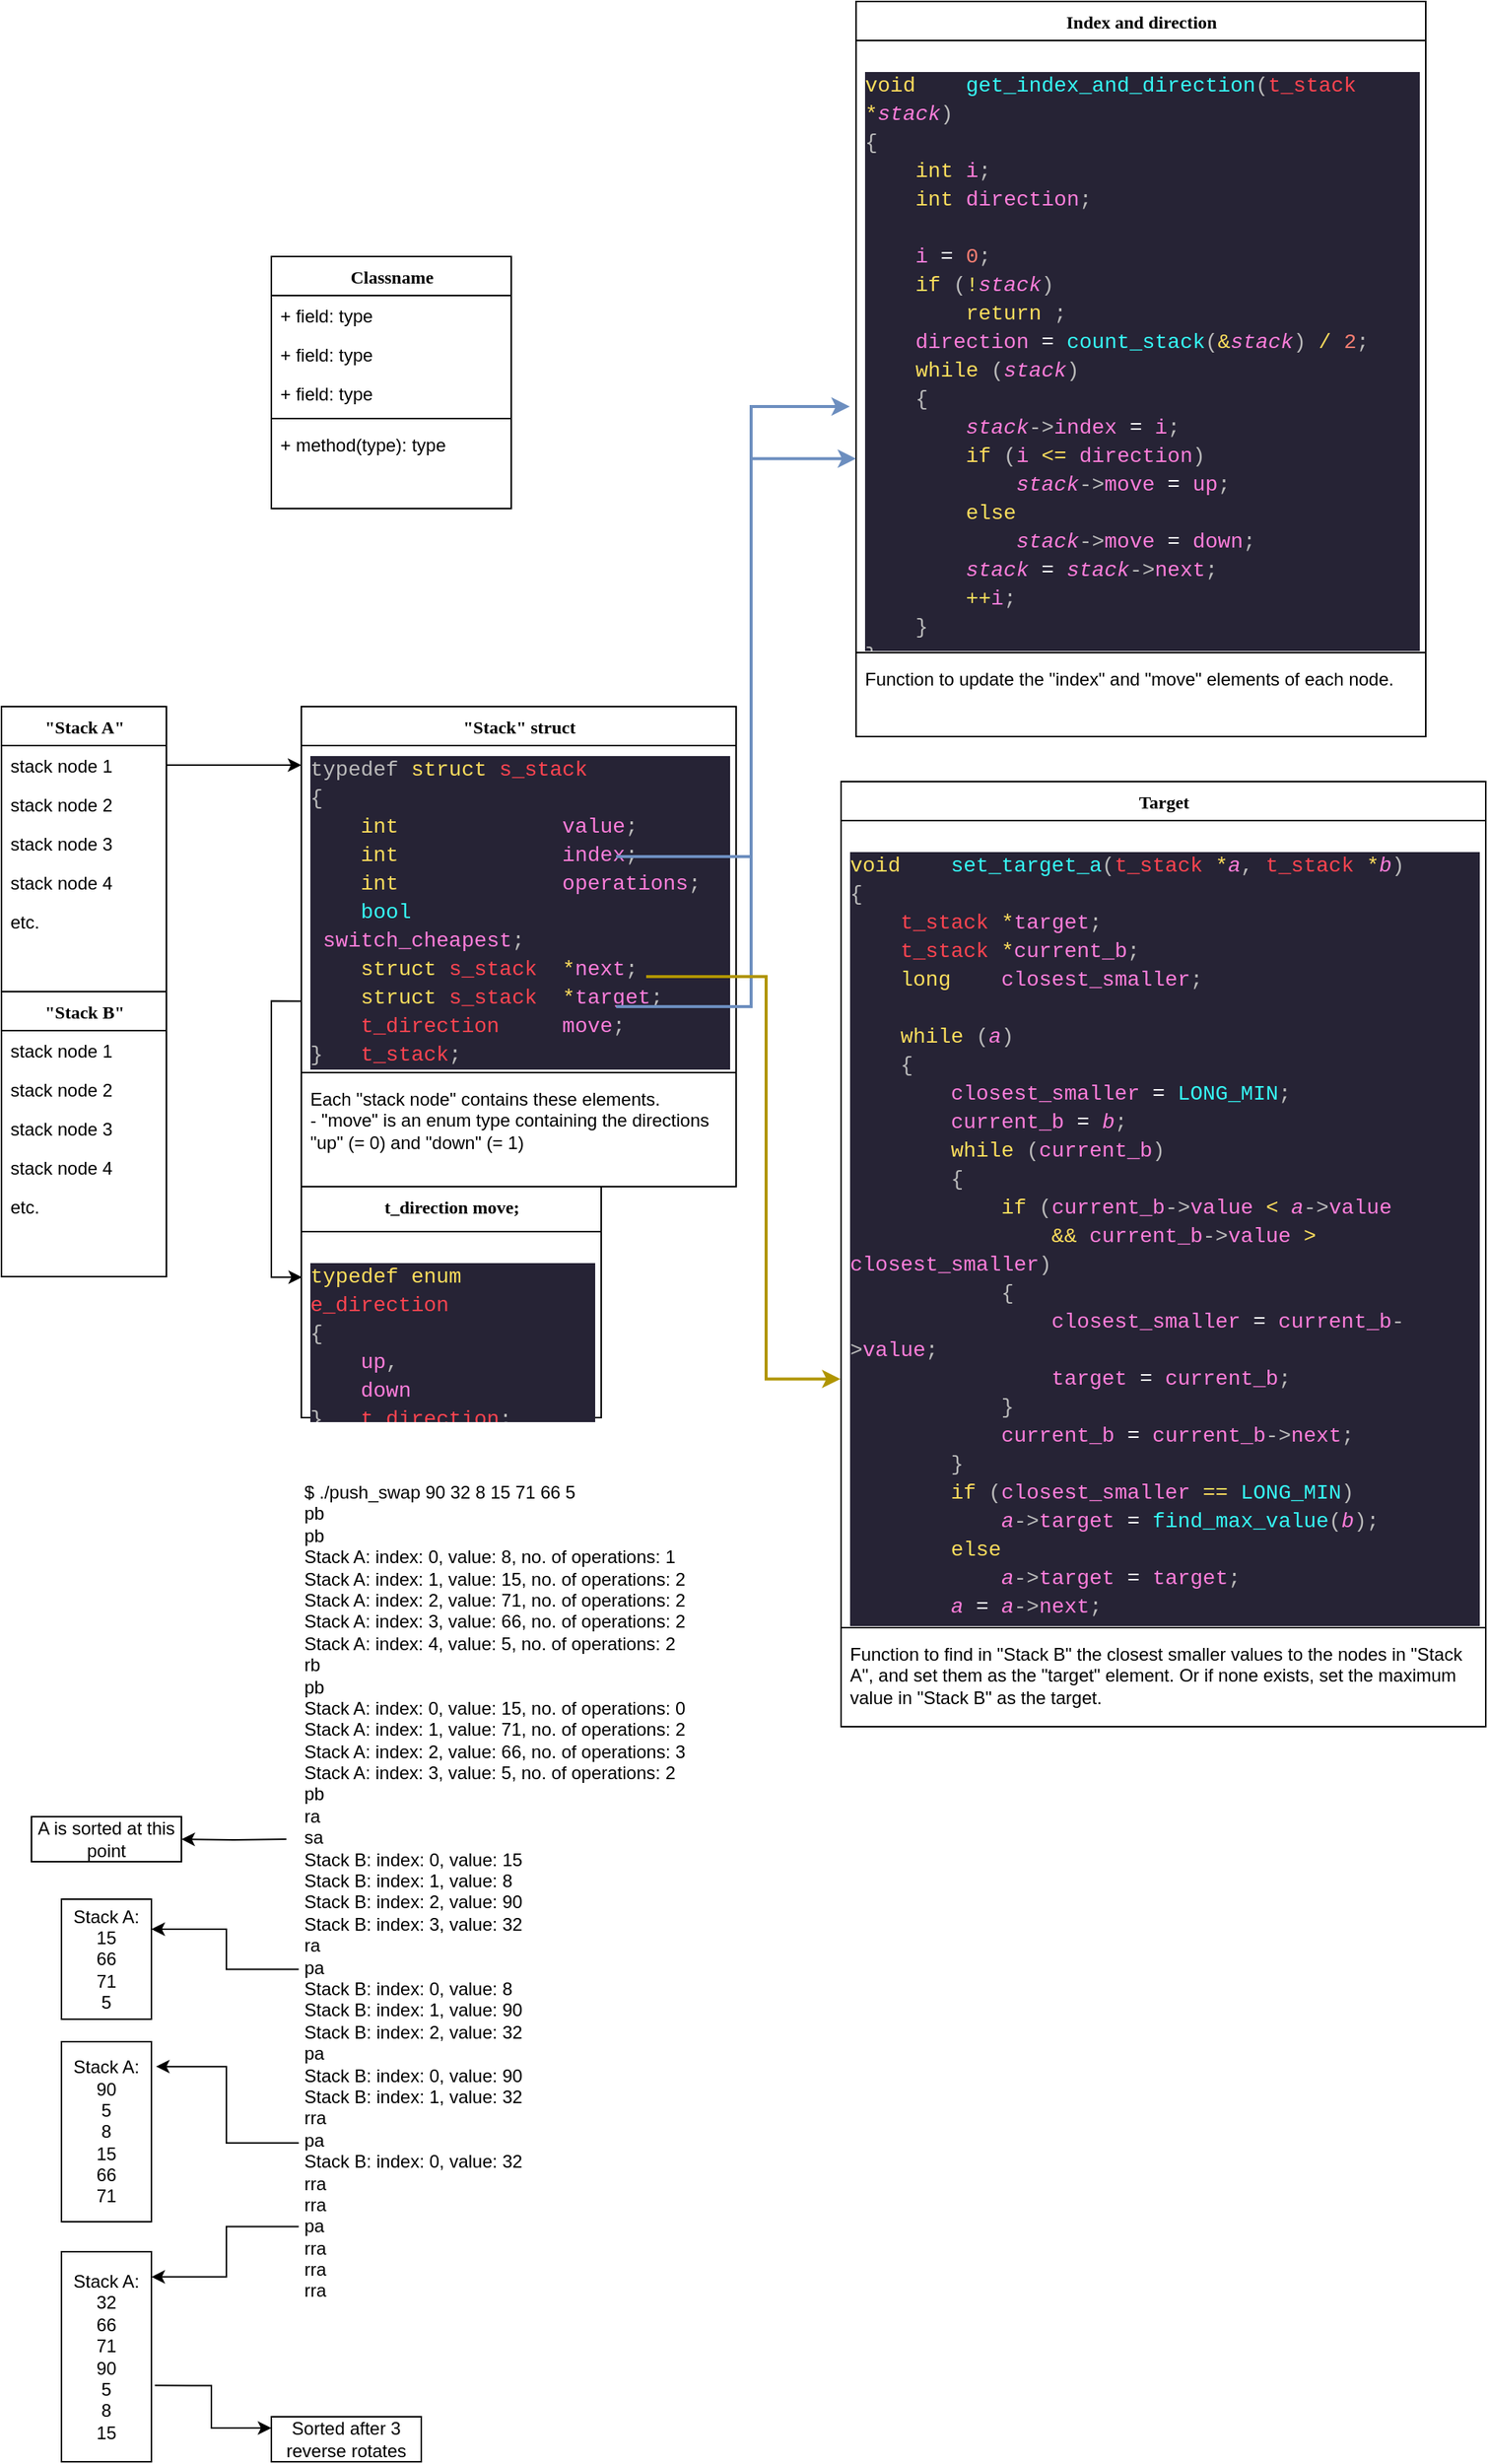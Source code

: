 <mxfile version="23.1.6" type="device">
  <diagram name="Page-1" id="6133507b-19e7-1e82-6fc7-422aa6c4b21f">
    <mxGraphModel dx="1158" dy="641" grid="1" gridSize="10" guides="1" tooltips="1" connect="1" arrows="1" fold="1" page="1" pageScale="1" pageWidth="1100" pageHeight="850" background="none" math="0" shadow="0">
      <root>
        <mxCell id="0" />
        <mxCell id="1" parent="0" />
        <mxCell id="235556782a83e6d0-1" value="Classname" style="swimlane;html=1;fontStyle=1;align=center;verticalAlign=top;childLayout=stackLayout;horizontal=1;startSize=26;horizontalStack=0;resizeParent=1;resizeLast=0;collapsible=1;marginBottom=0;swimlaneFillColor=#ffffff;rounded=0;shadow=0;comic=0;labelBackgroundColor=none;strokeWidth=1;fillColor=none;fontFamily=Verdana;fontSize=12" parent="1" vertex="1">
          <mxGeometry x="640" y="180" width="160" height="168" as="geometry" />
        </mxCell>
        <mxCell id="235556782a83e6d0-2" value="+ field: type" style="text;html=1;strokeColor=none;fillColor=none;align=left;verticalAlign=top;spacingLeft=4;spacingRight=4;whiteSpace=wrap;overflow=hidden;rotatable=0;points=[[0,0.5],[1,0.5]];portConstraint=eastwest;" parent="235556782a83e6d0-1" vertex="1">
          <mxGeometry y="26" width="160" height="26" as="geometry" />
        </mxCell>
        <mxCell id="235556782a83e6d0-3" value="+ field: type" style="text;html=1;strokeColor=none;fillColor=none;align=left;verticalAlign=top;spacingLeft=4;spacingRight=4;whiteSpace=wrap;overflow=hidden;rotatable=0;points=[[0,0.5],[1,0.5]];portConstraint=eastwest;" parent="235556782a83e6d0-1" vertex="1">
          <mxGeometry y="52" width="160" height="26" as="geometry" />
        </mxCell>
        <mxCell id="235556782a83e6d0-5" value="+ field: type" style="text;html=1;strokeColor=none;fillColor=none;align=left;verticalAlign=top;spacingLeft=4;spacingRight=4;whiteSpace=wrap;overflow=hidden;rotatable=0;points=[[0,0.5],[1,0.5]];portConstraint=eastwest;" parent="235556782a83e6d0-1" vertex="1">
          <mxGeometry y="78" width="160" height="26" as="geometry" />
        </mxCell>
        <mxCell id="235556782a83e6d0-6" value="" style="line;html=1;strokeWidth=1;fillColor=none;align=left;verticalAlign=middle;spacingTop=-1;spacingLeft=3;spacingRight=3;rotatable=0;labelPosition=right;points=[];portConstraint=eastwest;" parent="235556782a83e6d0-1" vertex="1">
          <mxGeometry y="104" width="160" height="8" as="geometry" />
        </mxCell>
        <mxCell id="235556782a83e6d0-7" value="+ method(type): type" style="text;html=1;strokeColor=none;fillColor=none;align=left;verticalAlign=top;spacingLeft=4;spacingRight=4;whiteSpace=wrap;overflow=hidden;rotatable=0;points=[[0,0.5],[1,0.5]];portConstraint=eastwest;" parent="235556782a83e6d0-1" vertex="1">
          <mxGeometry y="112" width="160" height="26" as="geometry" />
        </mxCell>
        <mxCell id="78961159f06e98e8-17" value="&quot;Stack&quot; struct" style="swimlane;html=1;fontStyle=1;align=center;verticalAlign=top;childLayout=stackLayout;horizontal=1;startSize=26;horizontalStack=0;resizeParent=1;resizeLast=0;collapsible=1;marginBottom=0;swimlaneFillColor=#ffffff;rounded=0;shadow=0;comic=0;labelBackgroundColor=none;strokeWidth=1;fillColor=none;fontFamily=Verdana;fontSize=12" parent="1" vertex="1">
          <mxGeometry x="660" y="480" width="290" height="320" as="geometry" />
        </mxCell>
        <mxCell id="78961159f06e98e8-23" value="&lt;div style=&quot;color: rgb(187, 187, 187); background-color: rgb(38, 35, 53); font-family: Consolas, &amp;quot;Courier New&amp;quot;, monospace; font-size: 14px; line-height: 19px;&quot;&gt;&lt;div&gt;typedef &lt;span style=&quot;color: #fede5d;&quot;&gt;struct&lt;/span&gt; &lt;span style=&quot;color: #fe4450;&quot;&gt;s_stack&lt;/span&gt;&lt;/div&gt;&lt;div&gt;{&lt;/div&gt;&lt;div&gt;&amp;nbsp; &amp;nbsp; &lt;span style=&quot;color: #fede5d;&quot;&gt;int&lt;/span&gt; &amp;nbsp; &amp;nbsp; &amp;nbsp; &amp;nbsp; &amp;nbsp; &amp;nbsp; &lt;span style=&quot;color: #ff7edb;&quot;&gt;value&lt;/span&gt;;&lt;/div&gt;&lt;div&gt;&amp;nbsp; &amp;nbsp; &lt;span style=&quot;color: #fede5d;&quot;&gt;int&lt;/span&gt; &amp;nbsp; &amp;nbsp; &amp;nbsp; &amp;nbsp; &amp;nbsp; &amp;nbsp; &lt;span style=&quot;color: #ff7edb;&quot;&gt;index&lt;/span&gt;;&lt;/div&gt;&lt;div&gt;&amp;nbsp; &amp;nbsp; &lt;span style=&quot;color: #fede5d;&quot;&gt;int&lt;/span&gt; &amp;nbsp; &amp;nbsp; &amp;nbsp; &amp;nbsp; &amp;nbsp; &amp;nbsp; &lt;span style=&quot;color: #ff7edb;&quot;&gt;operations&lt;/span&gt;;&lt;/div&gt;&lt;div&gt;&amp;nbsp; &amp;nbsp; &lt;span style=&quot;color: #36f9f6;&quot;&gt;bool&lt;/span&gt; &amp;nbsp; &amp;nbsp; &amp;nbsp; &amp;nbsp; &amp;nbsp; &amp;nbsp;&lt;span style=&quot;color: #ff7edb;&quot;&gt;switch_cheapest&lt;/span&gt;;&lt;/div&gt;&lt;div&gt;&amp;nbsp; &amp;nbsp; &lt;span style=&quot;color: #fede5d;&quot;&gt;struct&lt;/span&gt; &lt;span style=&quot;color: #fe4450;&quot;&gt;s_stack&lt;/span&gt; &amp;nbsp;&lt;span style=&quot;color: #fede5d;&quot;&gt;*&lt;/span&gt;&lt;span style=&quot;color: #ff7edb;&quot;&gt;next&lt;/span&gt;;&lt;/div&gt;&lt;div&gt;&amp;nbsp; &amp;nbsp; &lt;span style=&quot;color: #fede5d;&quot;&gt;struct&lt;/span&gt; &lt;span style=&quot;color: #fe4450;&quot;&gt;s_stack&lt;/span&gt; &amp;nbsp;&lt;span style=&quot;color: #fede5d;&quot;&gt;*&lt;/span&gt;&lt;span style=&quot;color: #ff7edb;&quot;&gt;target&lt;/span&gt;;&lt;/div&gt;&lt;div&gt;&amp;nbsp; &amp;nbsp; &lt;span style=&quot;color: #fe4450;&quot;&gt;t_direction&lt;/span&gt; &amp;nbsp; &amp;nbsp; &lt;span style=&quot;color: #ff7edb;&quot;&gt;move&lt;/span&gt;;&lt;/div&gt;&lt;div&gt;} &amp;nbsp; &lt;span style=&quot;color: #fe4450;&quot;&gt;t_stack&lt;/span&gt;;&lt;/div&gt;&lt;/div&gt;" style="text;html=1;strokeColor=none;fillColor=none;align=left;verticalAlign=top;spacingLeft=4;spacingRight=4;whiteSpace=wrap;overflow=hidden;rotatable=0;points=[[0,0.5],[1,0.5]];portConstraint=eastwest;" parent="78961159f06e98e8-17" vertex="1">
          <mxGeometry y="26" width="290" height="214" as="geometry" />
        </mxCell>
        <mxCell id="78961159f06e98e8-19" value="" style="line;html=1;strokeWidth=1;fillColor=none;align=left;verticalAlign=middle;spacingTop=-1;spacingLeft=3;spacingRight=3;rotatable=0;labelPosition=right;points=[];portConstraint=eastwest;" parent="78961159f06e98e8-17" vertex="1">
          <mxGeometry y="240" width="290" height="8" as="geometry" />
        </mxCell>
        <mxCell id="78961159f06e98e8-27" value="Each &quot;stack node&quot; contains these elements.&lt;br&gt;- &quot;move&quot; is an enum type containing the directions &quot;up&quot; (= 0) and &quot;down&quot; (= 1)" style="text;html=1;strokeColor=none;fillColor=none;align=left;verticalAlign=top;spacingLeft=4;spacingRight=4;whiteSpace=wrap;overflow=hidden;rotatable=0;points=[[0,0.5],[1,0.5]];portConstraint=eastwest;" parent="78961159f06e98e8-17" vertex="1">
          <mxGeometry y="248" width="290" height="52" as="geometry" />
        </mxCell>
        <mxCell id="SYRdz3PHqMFeTXsY7jjO-21" value="" style="endArrow=classic;html=1;rounded=0;entryX=-0.011;entryY=0.604;entryDx=0;entryDy=0;entryPerimeter=0;strokeWidth=2;fillColor=#dae8fc;strokeColor=#6c8ebf;edgeStyle=elbowEdgeStyle;" parent="78961159f06e98e8-17" target="SYRdz3PHqMFeTXsY7jjO-13" edge="1">
          <mxGeometry width="50" height="50" relative="1" as="geometry">
            <mxPoint x="210" y="100" as="sourcePoint" />
            <mxPoint x="360" y="-200" as="targetPoint" />
            <Array as="points">
              <mxPoint x="300" y="-50" />
            </Array>
          </mxGeometry>
        </mxCell>
        <mxCell id="SYRdz3PHqMFeTXsY7jjO-2" value="&quot;Stack A&quot;" style="swimlane;html=1;fontStyle=1;align=center;verticalAlign=top;childLayout=stackLayout;horizontal=1;startSize=26;horizontalStack=0;resizeParent=1;resizeLast=0;collapsible=1;marginBottom=0;swimlaneFillColor=#ffffff;rounded=0;shadow=0;comic=0;labelBackgroundColor=none;strokeWidth=1;fillColor=none;fontFamily=Verdana;fontSize=12" parent="1" vertex="1">
          <mxGeometry x="460" y="480" width="110" height="190" as="geometry">
            <mxRectangle x="10" y="20" width="110" height="30" as="alternateBounds" />
          </mxGeometry>
        </mxCell>
        <mxCell id="SYRdz3PHqMFeTXsY7jjO-11" style="edgeStyle=orthogonalEdgeStyle;rounded=0;orthogonalLoop=1;jettySize=auto;html=1;exitX=1;exitY=0.5;exitDx=0;exitDy=0;" parent="SYRdz3PHqMFeTXsY7jjO-2" source="SYRdz3PHqMFeTXsY7jjO-3" edge="1">
          <mxGeometry relative="1" as="geometry">
            <mxPoint x="200" y="39" as="targetPoint" />
          </mxGeometry>
        </mxCell>
        <mxCell id="SYRdz3PHqMFeTXsY7jjO-3" value="stack node 1" style="text;html=1;strokeColor=none;fillColor=none;align=left;verticalAlign=top;spacingLeft=4;spacingRight=4;whiteSpace=wrap;overflow=hidden;rotatable=0;points=[[0,0.5],[1,0.5]];portConstraint=eastwest;" parent="SYRdz3PHqMFeTXsY7jjO-2" vertex="1">
          <mxGeometry y="26" width="110" height="26" as="geometry" />
        </mxCell>
        <mxCell id="SYRdz3PHqMFeTXsY7jjO-4" value="stack node 2" style="text;html=1;strokeColor=none;fillColor=none;align=left;verticalAlign=top;spacingLeft=4;spacingRight=4;whiteSpace=wrap;overflow=hidden;rotatable=0;points=[[0,0.5],[1,0.5]];portConstraint=eastwest;" parent="SYRdz3PHqMFeTXsY7jjO-2" vertex="1">
          <mxGeometry y="52" width="110" height="26" as="geometry" />
        </mxCell>
        <mxCell id="SYRdz3PHqMFeTXsY7jjO-5" value="stack node 3" style="text;html=1;strokeColor=none;fillColor=none;align=left;verticalAlign=top;spacingLeft=4;spacingRight=4;whiteSpace=wrap;overflow=hidden;rotatable=0;points=[[0,0.5],[1,0.5]];portConstraint=eastwest;" parent="SYRdz3PHqMFeTXsY7jjO-2" vertex="1">
          <mxGeometry y="78" width="110" height="26" as="geometry" />
        </mxCell>
        <mxCell id="SYRdz3PHqMFeTXsY7jjO-8" value="stack node 4" style="text;html=1;strokeColor=none;fillColor=none;align=left;verticalAlign=top;spacingLeft=4;spacingRight=4;whiteSpace=wrap;overflow=hidden;rotatable=0;points=[[0,0.5],[1,0.5]];portConstraint=eastwest;" parent="SYRdz3PHqMFeTXsY7jjO-2" vertex="1">
          <mxGeometry y="104" width="110" height="26" as="geometry" />
        </mxCell>
        <mxCell id="SYRdz3PHqMFeTXsY7jjO-9" value="etc." style="text;html=1;strokeColor=none;fillColor=none;align=left;verticalAlign=top;spacingLeft=4;spacingRight=4;whiteSpace=wrap;overflow=hidden;rotatable=0;points=[[0,0.5],[1,0.5]];portConstraint=eastwest;" parent="SYRdz3PHqMFeTXsY7jjO-2" vertex="1">
          <mxGeometry y="130" width="110" height="26" as="geometry" />
        </mxCell>
        <mxCell id="SYRdz3PHqMFeTXsY7jjO-12" value="Index and direction" style="swimlane;html=1;fontStyle=1;align=center;verticalAlign=top;childLayout=stackLayout;horizontal=1;startSize=26;horizontalStack=0;resizeParent=1;resizeLast=0;collapsible=1;marginBottom=0;swimlaneFillColor=#ffffff;rounded=0;shadow=0;comic=0;labelBackgroundColor=none;strokeWidth=1;fillColor=none;fontFamily=Verdana;fontSize=12" parent="1" vertex="1">
          <mxGeometry x="1030" y="10" width="380" height="490" as="geometry" />
        </mxCell>
        <mxCell id="SYRdz3PHqMFeTXsY7jjO-13" value="&#xa;&lt;div style=&quot;color: rgb(187, 187, 187); background-color: rgb(38, 35, 53); font-family: Consolas, &amp;quot;Courier New&amp;quot;, monospace; font-weight: normal; font-size: 14px; line-height: 19px;&quot;&gt;&lt;div&gt;&lt;span style=&quot;color: #fede5d;&quot;&gt;void&lt;/span&gt;&lt;span style=&quot;color: #bbbbbb;&quot;&gt; &amp;nbsp; &amp;nbsp;&lt;/span&gt;&lt;span style=&quot;color: #36f9f6;&quot;&gt;get_index_and_direction&lt;/span&gt;&lt;span style=&quot;color: #bbbbbb;&quot;&gt;(&lt;/span&gt;&lt;span style=&quot;color: #fe4450;&quot;&gt;t_stack&lt;/span&gt;&lt;span style=&quot;color: #bbbbbb;&quot;&gt; &lt;/span&gt;&lt;span style=&quot;color: #fede5d;&quot;&gt;*&lt;/span&gt;&lt;span style=&quot;color: #ff7edb;font-style: italic;&quot;&gt;stack&lt;/span&gt;&lt;span style=&quot;color: #bbbbbb;&quot;&gt;)&lt;/span&gt;&lt;/div&gt;&lt;div&gt;&lt;span style=&quot;color: #bbbbbb;&quot;&gt;{&lt;/span&gt;&lt;/div&gt;&lt;div&gt;&lt;span style=&quot;color: #bbbbbb;&quot;&gt;&amp;nbsp; &amp;nbsp; &lt;/span&gt;&lt;span style=&quot;color: #fede5d;&quot;&gt;int&lt;/span&gt;&lt;span style=&quot;color: #bbbbbb;&quot;&gt; &lt;/span&gt;&lt;span style=&quot;color: #ff7edb;&quot;&gt;i&lt;/span&gt;&lt;span style=&quot;color: #bbbbbb;&quot;&gt;;&lt;/span&gt;&lt;/div&gt;&lt;div&gt;&lt;span style=&quot;color: #bbbbbb;&quot;&gt;&amp;nbsp; &amp;nbsp; &lt;/span&gt;&lt;span style=&quot;color: #fede5d;&quot;&gt;int&lt;/span&gt;&lt;span style=&quot;color: #bbbbbb;&quot;&gt; &lt;/span&gt;&lt;span style=&quot;color: #ff7edb;&quot;&gt;direction&lt;/span&gt;&lt;span style=&quot;color: #bbbbbb;&quot;&gt;;&lt;/span&gt;&lt;/div&gt;&lt;br&gt;&lt;div&gt;&lt;span style=&quot;color: #bbbbbb;&quot;&gt;&amp;nbsp; &amp;nbsp; &lt;/span&gt;&lt;span style=&quot;color: #ff7edb;&quot;&gt;i&lt;/span&gt;&lt;span style=&quot;color: #bbbbbb;&quot;&gt; &lt;/span&gt;&lt;span style=&quot;color: #ffffff;&quot;&gt;=&lt;/span&gt;&lt;span style=&quot;color: #bbbbbb;&quot;&gt; &lt;/span&gt;&lt;span style=&quot;color: #f97e72;&quot;&gt;0&lt;/span&gt;&lt;span style=&quot;color: #bbbbbb;&quot;&gt;;&lt;/span&gt;&lt;/div&gt;&lt;div&gt;&lt;span style=&quot;color: #bbbbbb;&quot;&gt;&amp;nbsp; &amp;nbsp; &lt;/span&gt;&lt;span style=&quot;color: #fede5d;&quot;&gt;if&lt;/span&gt;&lt;span style=&quot;color: #bbbbbb;&quot;&gt; (&lt;/span&gt;&lt;span style=&quot;color: #fede5d;&quot;&gt;!&lt;/span&gt;&lt;span style=&quot;color: #ff7edb;font-style: italic;&quot;&gt;stack&lt;/span&gt;&lt;span style=&quot;color: #bbbbbb;&quot;&gt;)&lt;/span&gt;&lt;/div&gt;&lt;div&gt;&lt;span style=&quot;color: #bbbbbb;&quot;&gt;&amp;nbsp; &amp;nbsp; &amp;nbsp; &amp;nbsp; &lt;/span&gt;&lt;span style=&quot;color: #fede5d;&quot;&gt;return&lt;/span&gt;&lt;span style=&quot;color: #bbbbbb;&quot;&gt; ;&lt;/span&gt;&lt;/div&gt;&lt;div&gt;&lt;span style=&quot;color: #bbbbbb;&quot;&gt;&amp;nbsp; &amp;nbsp; &lt;/span&gt;&lt;span style=&quot;color: #ff7edb;&quot;&gt;direction&lt;/span&gt;&lt;span style=&quot;color: #bbbbbb;&quot;&gt; &lt;/span&gt;&lt;span style=&quot;color: #ffffff;&quot;&gt;=&lt;/span&gt;&lt;span style=&quot;color: #bbbbbb;&quot;&gt; &lt;/span&gt;&lt;span style=&quot;color: #36f9f6;&quot;&gt;count_stack&lt;/span&gt;&lt;span style=&quot;color: #bbbbbb;&quot;&gt;(&lt;/span&gt;&lt;span style=&quot;color: #fede5d;&quot;&gt;&amp;amp;&lt;/span&gt;&lt;span style=&quot;color: #ff7edb;font-style: italic;&quot;&gt;stack&lt;/span&gt;&lt;span style=&quot;color: #bbbbbb;&quot;&gt;) &lt;/span&gt;&lt;span style=&quot;color: #fede5d;&quot;&gt;/&lt;/span&gt;&lt;span style=&quot;color: #bbbbbb;&quot;&gt; &lt;/span&gt;&lt;span style=&quot;color: #f97e72;&quot;&gt;2&lt;/span&gt;&lt;span style=&quot;color: #bbbbbb;&quot;&gt;;&lt;/span&gt;&lt;/div&gt;&lt;div&gt;&lt;span style=&quot;color: #bbbbbb;&quot;&gt;&amp;nbsp; &amp;nbsp; &lt;/span&gt;&lt;span style=&quot;color: #fede5d;&quot;&gt;while&lt;/span&gt;&lt;span style=&quot;color: #bbbbbb;&quot;&gt; (&lt;/span&gt;&lt;span style=&quot;color: #ff7edb;font-style: italic;&quot;&gt;stack&lt;/span&gt;&lt;span style=&quot;color: #bbbbbb;&quot;&gt;)&lt;/span&gt;&lt;/div&gt;&lt;div&gt;&lt;span style=&quot;color: #bbbbbb;&quot;&gt;&amp;nbsp; &amp;nbsp; {&lt;/span&gt;&lt;/div&gt;&lt;div&gt;&lt;span style=&quot;color: #bbbbbb;&quot;&gt;&amp;nbsp; &amp;nbsp; &amp;nbsp; &amp;nbsp; &lt;/span&gt;&lt;span style=&quot;color: #ff7edb;font-style: italic;&quot;&gt;stack&lt;/span&gt;&lt;span style=&quot;color: #bbbbbb;&quot;&gt;-&amp;gt;&lt;/span&gt;&lt;span style=&quot;color: #ff7edb;&quot;&gt;index&lt;/span&gt;&lt;span style=&quot;color: #bbbbbb;&quot;&gt; &lt;/span&gt;&lt;span style=&quot;color: #ffffff;&quot;&gt;=&lt;/span&gt;&lt;span style=&quot;color: #bbbbbb;&quot;&gt; &lt;/span&gt;&lt;span style=&quot;color: #ff7edb;&quot;&gt;i&lt;/span&gt;&lt;span style=&quot;color: #bbbbbb;&quot;&gt;;&lt;/span&gt;&lt;/div&gt;&lt;div&gt;&lt;span style=&quot;color: #bbbbbb;&quot;&gt;&amp;nbsp; &amp;nbsp; &amp;nbsp; &amp;nbsp; &lt;/span&gt;&lt;span style=&quot;color: #fede5d;&quot;&gt;if&lt;/span&gt;&lt;span style=&quot;color: #bbbbbb;&quot;&gt; (&lt;/span&gt;&lt;span style=&quot;color: #ff7edb;&quot;&gt;i&lt;/span&gt;&lt;span style=&quot;color: #bbbbbb;&quot;&gt; &lt;/span&gt;&lt;span style=&quot;color: #fede5d;&quot;&gt;&amp;lt;=&lt;/span&gt;&lt;span style=&quot;color: #bbbbbb;&quot;&gt; &lt;/span&gt;&lt;span style=&quot;color: #ff7edb;&quot;&gt;direction&lt;/span&gt;&lt;span style=&quot;color: #bbbbbb;&quot;&gt;)&lt;/span&gt;&lt;/div&gt;&lt;div&gt;&lt;span style=&quot;color: #bbbbbb;&quot;&gt;&amp;nbsp; &amp;nbsp; &amp;nbsp; &amp;nbsp; &amp;nbsp; &amp;nbsp; &lt;/span&gt;&lt;span style=&quot;color: #ff7edb;font-style: italic;&quot;&gt;stack&lt;/span&gt;&lt;span style=&quot;color: #bbbbbb;&quot;&gt;-&amp;gt;&lt;/span&gt;&lt;span style=&quot;color: #ff7edb;&quot;&gt;move&lt;/span&gt;&lt;span style=&quot;color: #bbbbbb;&quot;&gt; &lt;/span&gt;&lt;span style=&quot;color: #ffffff;&quot;&gt;=&lt;/span&gt;&lt;span style=&quot;color: #bbbbbb;&quot;&gt; &lt;/span&gt;&lt;span style=&quot;color: #ff7edb;&quot;&gt;up&lt;/span&gt;&lt;span style=&quot;color: #bbbbbb;&quot;&gt;;&lt;/span&gt;&lt;/div&gt;&lt;div&gt;&lt;span style=&quot;color: #bbbbbb;&quot;&gt;&amp;nbsp; &amp;nbsp; &amp;nbsp; &amp;nbsp; &lt;/span&gt;&lt;span style=&quot;color: #fede5d;&quot;&gt;else&lt;/span&gt;&lt;/div&gt;&lt;div&gt;&lt;span style=&quot;color: #bbbbbb;&quot;&gt;&amp;nbsp; &amp;nbsp; &amp;nbsp; &amp;nbsp; &amp;nbsp; &amp;nbsp; &lt;/span&gt;&lt;span style=&quot;color: #ff7edb;font-style: italic;&quot;&gt;stack&lt;/span&gt;&lt;span style=&quot;color: #bbbbbb;&quot;&gt;-&amp;gt;&lt;/span&gt;&lt;span style=&quot;color: #ff7edb;&quot;&gt;move&lt;/span&gt;&lt;span style=&quot;color: #bbbbbb;&quot;&gt; &lt;/span&gt;&lt;span style=&quot;color: #ffffff;&quot;&gt;=&lt;/span&gt;&lt;span style=&quot;color: #bbbbbb;&quot;&gt; &lt;/span&gt;&lt;span style=&quot;color: #ff7edb;&quot;&gt;down&lt;/span&gt;&lt;span style=&quot;color: #bbbbbb;&quot;&gt;;&lt;/span&gt;&lt;/div&gt;&lt;div&gt;&lt;span style=&quot;color: #bbbbbb;&quot;&gt;&amp;nbsp; &amp;nbsp; &amp;nbsp; &amp;nbsp; &lt;/span&gt;&lt;span style=&quot;color: #ff7edb;font-style: italic;&quot;&gt;stack&lt;/span&gt;&lt;span style=&quot;color: #bbbbbb;&quot;&gt; &lt;/span&gt;&lt;span style=&quot;color: #ffffff;&quot;&gt;=&lt;/span&gt;&lt;span style=&quot;color: #bbbbbb;&quot;&gt; &lt;/span&gt;&lt;span style=&quot;color: #ff7edb;font-style: italic;&quot;&gt;stack&lt;/span&gt;&lt;span style=&quot;color: #bbbbbb;&quot;&gt;-&amp;gt;&lt;/span&gt;&lt;span style=&quot;color: #ff7edb;&quot;&gt;next&lt;/span&gt;&lt;span style=&quot;color: #bbbbbb;&quot;&gt;;&lt;/span&gt;&lt;/div&gt;&lt;div&gt;&lt;span style=&quot;color: #bbbbbb;&quot;&gt;&amp;nbsp; &amp;nbsp; &amp;nbsp; &amp;nbsp; &lt;/span&gt;&lt;span style=&quot;color: #fede5d;&quot;&gt;++&lt;/span&gt;&lt;span style=&quot;color: #ff7edb;&quot;&gt;i&lt;/span&gt;&lt;span style=&quot;color: #bbbbbb;&quot;&gt;;&lt;/span&gt;&lt;/div&gt;&lt;div&gt;&lt;span style=&quot;color: #bbbbbb;&quot;&gt;&amp;nbsp; &amp;nbsp; }&lt;/span&gt;&lt;/div&gt;&lt;div&gt;&lt;span style=&quot;color: #bbbbbb;&quot;&gt;}&lt;/span&gt;&lt;/div&gt;&lt;/div&gt;&#xa;&#xa;" style="text;html=1;strokeColor=none;fillColor=none;align=left;verticalAlign=top;spacingLeft=4;spacingRight=4;whiteSpace=wrap;overflow=hidden;rotatable=0;points=[[0,0.5],[1,0.5]];portConstraint=eastwest;" parent="SYRdz3PHqMFeTXsY7jjO-12" vertex="1">
          <mxGeometry y="26" width="380" height="404" as="geometry" />
        </mxCell>
        <mxCell id="SYRdz3PHqMFeTXsY7jjO-16" value="" style="line;html=1;strokeWidth=1;fillColor=none;align=left;verticalAlign=middle;spacingTop=-1;spacingLeft=3;spacingRight=3;rotatable=0;labelPosition=right;points=[];portConstraint=eastwest;" parent="SYRdz3PHqMFeTXsY7jjO-12" vertex="1">
          <mxGeometry y="430" width="380" height="8" as="geometry" />
        </mxCell>
        <mxCell id="SYRdz3PHqMFeTXsY7jjO-17" value="Function to update the &quot;index&quot; and &quot;move&quot; elements of each node.&lt;div&gt;&lt;br/&gt;&lt;/div&gt;" style="text;html=1;strokeColor=none;fillColor=none;align=left;verticalAlign=top;spacingLeft=4;spacingRight=4;whiteSpace=wrap;overflow=hidden;rotatable=0;points=[[0,0.5],[1,0.5]];portConstraint=eastwest;" parent="SYRdz3PHqMFeTXsY7jjO-12" vertex="1">
          <mxGeometry y="438" width="380" height="26" as="geometry" />
        </mxCell>
        <mxCell id="SYRdz3PHqMFeTXsY7jjO-23" value="" style="endArrow=classic;html=1;rounded=0;entryX=0;entryY=0.69;entryDx=0;entryDy=0;entryPerimeter=0;strokeWidth=2;fillColor=#dae8fc;strokeColor=#6c8ebf;edgeStyle=elbowEdgeStyle;" parent="1" target="SYRdz3PHqMFeTXsY7jjO-13" edge="1">
          <mxGeometry width="50" height="50" relative="1" as="geometry">
            <mxPoint x="870" y="680" as="sourcePoint" />
            <mxPoint x="1026" y="380" as="targetPoint" />
            <Array as="points">
              <mxPoint x="960" y="530" />
            </Array>
          </mxGeometry>
        </mxCell>
        <mxCell id="SYRdz3PHqMFeTXsY7jjO-24" value="Target" style="swimlane;html=1;fontStyle=1;align=center;verticalAlign=top;childLayout=stackLayout;horizontal=1;startSize=26;horizontalStack=0;resizeParent=1;resizeLast=0;collapsible=1;marginBottom=0;swimlaneFillColor=#ffffff;rounded=0;shadow=0;comic=0;labelBackgroundColor=none;strokeWidth=1;fillColor=none;fontFamily=Verdana;fontSize=12" parent="1" vertex="1">
          <mxGeometry x="1020" y="530" width="430" height="630" as="geometry" />
        </mxCell>
        <mxCell id="SYRdz3PHqMFeTXsY7jjO-25" value="&#xa;&lt;div style=&quot;color: rgb(187, 187, 187); background-color: rgb(38, 35, 53); font-family: Consolas, &amp;quot;Courier New&amp;quot;, monospace; font-weight: normal; font-size: 14px; line-height: 19px;&quot;&gt;&lt;div&gt;&lt;span style=&quot;color: #fede5d;&quot;&gt;void&lt;/span&gt;&lt;span style=&quot;color: #bbbbbb;&quot;&gt; &amp;nbsp; &amp;nbsp;&lt;/span&gt;&lt;span style=&quot;color: #36f9f6;&quot;&gt;set_target_a&lt;/span&gt;&lt;span style=&quot;color: #bbbbbb;&quot;&gt;(&lt;/span&gt;&lt;span style=&quot;color: #fe4450;&quot;&gt;t_stack&lt;/span&gt;&lt;span style=&quot;color: #bbbbbb;&quot;&gt; &lt;/span&gt;&lt;span style=&quot;color: #fede5d;&quot;&gt;*&lt;/span&gt;&lt;span style=&quot;color: #ff7edb;font-style: italic;&quot;&gt;a&lt;/span&gt;&lt;span style=&quot;color: #bbbbbb;&quot;&gt;, &lt;/span&gt;&lt;span style=&quot;color: #fe4450;&quot;&gt;t_stack&lt;/span&gt;&lt;span style=&quot;color: #bbbbbb;&quot;&gt; &lt;/span&gt;&lt;span style=&quot;color: #fede5d;&quot;&gt;*&lt;/span&gt;&lt;span style=&quot;color: #ff7edb;font-style: italic;&quot;&gt;b&lt;/span&gt;&lt;span style=&quot;color: #bbbbbb;&quot;&gt;)&lt;/span&gt;&lt;/div&gt;&lt;div&gt;&lt;span style=&quot;color: #bbbbbb;&quot;&gt;{&lt;/span&gt;&lt;/div&gt;&lt;div&gt;&lt;span style=&quot;color: #bbbbbb;&quot;&gt;&amp;nbsp; &amp;nbsp; &lt;/span&gt;&lt;span style=&quot;color: #fe4450;&quot;&gt;t_stack&lt;/span&gt;&lt;span style=&quot;color: #bbbbbb;&quot;&gt; &lt;/span&gt;&lt;span style=&quot;color: #fede5d;&quot;&gt;*&lt;/span&gt;&lt;span style=&quot;color: #ff7edb;&quot;&gt;target&lt;/span&gt;&lt;span style=&quot;color: #bbbbbb;&quot;&gt;;&lt;/span&gt;&lt;/div&gt;&lt;div&gt;&lt;span style=&quot;color: #bbbbbb;&quot;&gt;&amp;nbsp; &amp;nbsp; &lt;/span&gt;&lt;span style=&quot;color: #fe4450;&quot;&gt;t_stack&lt;/span&gt;&lt;span style=&quot;color: #bbbbbb;&quot;&gt; &lt;/span&gt;&lt;span style=&quot;color: #fede5d;&quot;&gt;*&lt;/span&gt;&lt;span style=&quot;color: #ff7edb;&quot;&gt;current_b&lt;/span&gt;&lt;span style=&quot;color: #bbbbbb;&quot;&gt;;&lt;/span&gt;&lt;/div&gt;&lt;div&gt;&lt;span style=&quot;color: #bbbbbb;&quot;&gt;&amp;nbsp; &amp;nbsp; &lt;/span&gt;&lt;span style=&quot;color: #fede5d;&quot;&gt;long&lt;/span&gt;&lt;span style=&quot;color: #bbbbbb;&quot;&gt; &amp;nbsp; &amp;nbsp;&lt;/span&gt;&lt;span style=&quot;color: #ff7edb;&quot;&gt;closest_smaller&lt;/span&gt;&lt;span style=&quot;color: #bbbbbb;&quot;&gt;;&lt;/span&gt;&lt;/div&gt;&lt;br&gt;&lt;div&gt;&lt;span style=&quot;color: #bbbbbb;&quot;&gt;&amp;nbsp; &amp;nbsp; &lt;/span&gt;&lt;span style=&quot;color: #fede5d;&quot;&gt;while&lt;/span&gt;&lt;span style=&quot;color: #bbbbbb;&quot;&gt; (&lt;/span&gt;&lt;span style=&quot;color: #ff7edb;font-style: italic;&quot;&gt;a&lt;/span&gt;&lt;span style=&quot;color: #bbbbbb;&quot;&gt;)&lt;/span&gt;&lt;/div&gt;&lt;div&gt;&lt;span style=&quot;color: #bbbbbb;&quot;&gt;&amp;nbsp; &amp;nbsp; {&lt;/span&gt;&lt;/div&gt;&lt;div&gt;&lt;span style=&quot;color: #bbbbbb;&quot;&gt;&amp;nbsp; &amp;nbsp; &amp;nbsp; &amp;nbsp; &lt;/span&gt;&lt;span style=&quot;color: #ff7edb;&quot;&gt;closest_smaller&lt;/span&gt;&lt;span style=&quot;color: #bbbbbb;&quot;&gt; &lt;/span&gt;&lt;span style=&quot;color: #ffffff;&quot;&gt;=&lt;/span&gt;&lt;span style=&quot;color: #bbbbbb;&quot;&gt; &lt;/span&gt;&lt;span style=&quot;color: #36f9f6;&quot;&gt;LONG_MIN&lt;/span&gt;&lt;span style=&quot;color: #bbbbbb;&quot;&gt;;&lt;/span&gt;&lt;/div&gt;&lt;div&gt;&lt;span style=&quot;color: #bbbbbb;&quot;&gt;&amp;nbsp; &amp;nbsp; &amp;nbsp; &amp;nbsp; &lt;/span&gt;&lt;span style=&quot;color: #ff7edb;&quot;&gt;current_b&lt;/span&gt;&lt;span style=&quot;color: #bbbbbb;&quot;&gt; &lt;/span&gt;&lt;span style=&quot;color: #ffffff;&quot;&gt;=&lt;/span&gt;&lt;span style=&quot;color: #bbbbbb;&quot;&gt; &lt;/span&gt;&lt;span style=&quot;color: #ff7edb;font-style: italic;&quot;&gt;b&lt;/span&gt;&lt;span style=&quot;color: #bbbbbb;&quot;&gt;;&lt;/span&gt;&lt;/div&gt;&lt;div&gt;&lt;span style=&quot;color: #bbbbbb;&quot;&gt;&amp;nbsp; &amp;nbsp; &amp;nbsp; &amp;nbsp; &lt;/span&gt;&lt;span style=&quot;color: #fede5d;&quot;&gt;while&lt;/span&gt;&lt;span style=&quot;color: #bbbbbb;&quot;&gt; (&lt;/span&gt;&lt;span style=&quot;color: #ff7edb;&quot;&gt;current_b&lt;/span&gt;&lt;span style=&quot;color: #bbbbbb;&quot;&gt;)&lt;/span&gt;&lt;/div&gt;&lt;div&gt;&lt;span style=&quot;color: #bbbbbb;&quot;&gt;&amp;nbsp; &amp;nbsp; &amp;nbsp; &amp;nbsp; {&lt;/span&gt;&lt;/div&gt;&lt;div&gt;&lt;span style=&quot;color: #bbbbbb;&quot;&gt;&amp;nbsp; &amp;nbsp; &amp;nbsp; &amp;nbsp; &amp;nbsp; &amp;nbsp; &lt;/span&gt;&lt;span style=&quot;color: #fede5d;&quot;&gt;if&lt;/span&gt;&lt;span style=&quot;color: #bbbbbb;&quot;&gt; (&lt;/span&gt;&lt;span style=&quot;color: #ff7edb;&quot;&gt;current_b&lt;/span&gt;&lt;span style=&quot;color: #bbbbbb;&quot;&gt;-&amp;gt;&lt;/span&gt;&lt;span style=&quot;color: #ff7edb;&quot;&gt;value&lt;/span&gt;&lt;span style=&quot;color: #bbbbbb;&quot;&gt; &lt;/span&gt;&lt;span style=&quot;color: #fede5d;&quot;&gt;&amp;lt;&lt;/span&gt;&lt;span style=&quot;color: #bbbbbb;&quot;&gt; &lt;/span&gt;&lt;span style=&quot;color: #ff7edb;font-style: italic;&quot;&gt;a&lt;/span&gt;&lt;span style=&quot;color: #bbbbbb;&quot;&gt;-&amp;gt;&lt;/span&gt;&lt;span style=&quot;color: #ff7edb;&quot;&gt;value&lt;/span&gt;&lt;/div&gt;&lt;div&gt;&lt;span style=&quot;color: #bbbbbb;&quot;&gt;&amp;nbsp; &amp;nbsp; &amp;nbsp; &amp;nbsp; &amp;nbsp; &amp;nbsp; &amp;nbsp; &amp;nbsp; &lt;/span&gt;&lt;span style=&quot;color: #fede5d;&quot;&gt;&amp;amp;&amp;amp;&lt;/span&gt;&lt;span style=&quot;color: #bbbbbb;&quot;&gt; &lt;/span&gt;&lt;span style=&quot;color: #ff7edb;&quot;&gt;current_b&lt;/span&gt;&lt;span style=&quot;color: #bbbbbb;&quot;&gt;-&amp;gt;&lt;/span&gt;&lt;span style=&quot;color: #ff7edb;&quot;&gt;value&lt;/span&gt;&lt;span style=&quot;color: #bbbbbb;&quot;&gt; &lt;/span&gt;&lt;span style=&quot;color: #fede5d;&quot;&gt;&amp;gt;&lt;/span&gt;&lt;span style=&quot;color: #bbbbbb;&quot;&gt; &lt;/span&gt;&lt;span style=&quot;color: #ff7edb;&quot;&gt;closest_smaller&lt;/span&gt;&lt;span style=&quot;color: #bbbbbb;&quot;&gt;)&lt;/span&gt;&lt;/div&gt;&lt;div&gt;&lt;span style=&quot;color: #bbbbbb;&quot;&gt;&amp;nbsp; &amp;nbsp; &amp;nbsp; &amp;nbsp; &amp;nbsp; &amp;nbsp; {&lt;/span&gt;&lt;/div&gt;&lt;div&gt;&lt;span style=&quot;color: #bbbbbb;&quot;&gt;&amp;nbsp; &amp;nbsp; &amp;nbsp; &amp;nbsp; &amp;nbsp; &amp;nbsp; &amp;nbsp; &amp;nbsp; &lt;/span&gt;&lt;span style=&quot;color: #ff7edb;&quot;&gt;closest_smaller&lt;/span&gt;&lt;span style=&quot;color: #bbbbbb;&quot;&gt; &lt;/span&gt;&lt;span style=&quot;color: #ffffff;&quot;&gt;=&lt;/span&gt;&lt;span style=&quot;color: #bbbbbb;&quot;&gt; &lt;/span&gt;&lt;span style=&quot;color: #ff7edb;&quot;&gt;current_b&lt;/span&gt;&lt;span style=&quot;color: #bbbbbb;&quot;&gt;-&amp;gt;&lt;/span&gt;&lt;span style=&quot;color: #ff7edb;&quot;&gt;value&lt;/span&gt;&lt;span style=&quot;color: #bbbbbb;&quot;&gt;;&lt;/span&gt;&lt;/div&gt;&lt;div&gt;&lt;span style=&quot;color: #bbbbbb;&quot;&gt;&amp;nbsp; &amp;nbsp; &amp;nbsp; &amp;nbsp; &amp;nbsp; &amp;nbsp; &amp;nbsp; &amp;nbsp; &lt;/span&gt;&lt;span style=&quot;color: #ff7edb;&quot;&gt;target&lt;/span&gt;&lt;span style=&quot;color: #bbbbbb;&quot;&gt; &lt;/span&gt;&lt;span style=&quot;color: #ffffff;&quot;&gt;=&lt;/span&gt;&lt;span style=&quot;color: #bbbbbb;&quot;&gt; &lt;/span&gt;&lt;span style=&quot;color: #ff7edb;&quot;&gt;current_b&lt;/span&gt;&lt;span style=&quot;color: #bbbbbb;&quot;&gt;;&lt;/span&gt;&lt;/div&gt;&lt;div&gt;&lt;span style=&quot;color: #bbbbbb;&quot;&gt;&amp;nbsp; &amp;nbsp; &amp;nbsp; &amp;nbsp; &amp;nbsp; &amp;nbsp; }&lt;/span&gt;&lt;/div&gt;&lt;div&gt;&lt;span style=&quot;color: #bbbbbb;&quot;&gt;&amp;nbsp; &amp;nbsp; &amp;nbsp; &amp;nbsp; &amp;nbsp; &amp;nbsp; &lt;/span&gt;&lt;span style=&quot;color: #ff7edb;&quot;&gt;current_b&lt;/span&gt;&lt;span style=&quot;color: #bbbbbb;&quot;&gt; &lt;/span&gt;&lt;span style=&quot;color: #ffffff;&quot;&gt;=&lt;/span&gt;&lt;span style=&quot;color: #bbbbbb;&quot;&gt; &lt;/span&gt;&lt;span style=&quot;color: #ff7edb;&quot;&gt;current_b&lt;/span&gt;&lt;span style=&quot;color: #bbbbbb;&quot;&gt;-&amp;gt;&lt;/span&gt;&lt;span style=&quot;color: #ff7edb;&quot;&gt;next&lt;/span&gt;&lt;span style=&quot;color: #bbbbbb;&quot;&gt;;&lt;/span&gt;&lt;/div&gt;&lt;div&gt;&lt;span style=&quot;color: #bbbbbb;&quot;&gt;&amp;nbsp; &amp;nbsp; &amp;nbsp; &amp;nbsp; }&lt;/span&gt;&lt;/div&gt;&lt;div&gt;&lt;span style=&quot;color: #bbbbbb;&quot;&gt;&amp;nbsp; &amp;nbsp; &amp;nbsp; &amp;nbsp; &lt;/span&gt;&lt;span style=&quot;color: #fede5d;&quot;&gt;if&lt;/span&gt;&lt;span style=&quot;color: #bbbbbb;&quot;&gt; (&lt;/span&gt;&lt;span style=&quot;color: #ff7edb;&quot;&gt;closest_smaller&lt;/span&gt;&lt;span style=&quot;color: #bbbbbb;&quot;&gt; &lt;/span&gt;&lt;span style=&quot;color: #fede5d;&quot;&gt;==&lt;/span&gt;&lt;span style=&quot;color: #bbbbbb;&quot;&gt; &lt;/span&gt;&lt;span style=&quot;color: #36f9f6;&quot;&gt;LONG_MIN&lt;/span&gt;&lt;span style=&quot;color: #bbbbbb;&quot;&gt;)&lt;/span&gt;&lt;/div&gt;&lt;div&gt;&lt;span style=&quot;color: #bbbbbb;&quot;&gt;&amp;nbsp; &amp;nbsp; &amp;nbsp; &amp;nbsp; &amp;nbsp; &amp;nbsp; &lt;/span&gt;&lt;span style=&quot;color: #ff7edb;font-style: italic;&quot;&gt;a&lt;/span&gt;&lt;span style=&quot;color: #bbbbbb;&quot;&gt;-&amp;gt;&lt;/span&gt;&lt;span style=&quot;color: #ff7edb;&quot;&gt;target&lt;/span&gt;&lt;span style=&quot;color: #bbbbbb;&quot;&gt; &lt;/span&gt;&lt;span style=&quot;color: #ffffff;&quot;&gt;=&lt;/span&gt;&lt;span style=&quot;color: #bbbbbb;&quot;&gt; &lt;/span&gt;&lt;span style=&quot;color: #36f9f6;&quot;&gt;find_max_value&lt;/span&gt;&lt;span style=&quot;color: #bbbbbb;&quot;&gt;(&lt;/span&gt;&lt;span style=&quot;color: #ff7edb;font-style: italic;&quot;&gt;b&lt;/span&gt;&lt;span style=&quot;color: #bbbbbb;&quot;&gt;);&lt;/span&gt;&lt;/div&gt;&lt;div&gt;&lt;span style=&quot;color: #bbbbbb;&quot;&gt;&amp;nbsp; &amp;nbsp; &amp;nbsp; &amp;nbsp; &lt;/span&gt;&lt;span style=&quot;color: #fede5d;&quot;&gt;else&lt;/span&gt;&lt;/div&gt;&lt;div&gt;&lt;span style=&quot;color: #bbbbbb;&quot;&gt;&amp;nbsp; &amp;nbsp; &amp;nbsp; &amp;nbsp; &amp;nbsp; &amp;nbsp; &lt;/span&gt;&lt;span style=&quot;color: #ff7edb;font-style: italic;&quot;&gt;a&lt;/span&gt;&lt;span style=&quot;color: #bbbbbb;&quot;&gt;-&amp;gt;&lt;/span&gt;&lt;span style=&quot;color: #ff7edb;&quot;&gt;target&lt;/span&gt;&lt;span style=&quot;color: #bbbbbb;&quot;&gt; &lt;/span&gt;&lt;span style=&quot;color: #ffffff;&quot;&gt;=&lt;/span&gt;&lt;span style=&quot;color: #bbbbbb;&quot;&gt; &lt;/span&gt;&lt;span style=&quot;color: #ff7edb;&quot;&gt;target&lt;/span&gt;&lt;span style=&quot;color: #bbbbbb;&quot;&gt;;&lt;/span&gt;&lt;/div&gt;&lt;div&gt;&lt;span style=&quot;color: #bbbbbb;&quot;&gt;&amp;nbsp; &amp;nbsp; &amp;nbsp; &amp;nbsp; &lt;/span&gt;&lt;span style=&quot;color: #ff7edb;font-style: italic;&quot;&gt;a&lt;/span&gt;&lt;span style=&quot;color: #bbbbbb;&quot;&gt; &lt;/span&gt;&lt;span style=&quot;color: #ffffff;&quot;&gt;=&lt;/span&gt;&lt;span style=&quot;color: #bbbbbb;&quot;&gt; &lt;/span&gt;&lt;span style=&quot;color: #ff7edb;font-style: italic;&quot;&gt;a&lt;/span&gt;&lt;span style=&quot;color: #bbbbbb;&quot;&gt;-&amp;gt;&lt;/span&gt;&lt;span style=&quot;color: #ff7edb;&quot;&gt;next&lt;/span&gt;&lt;span style=&quot;color: #bbbbbb;&quot;&gt;;&lt;/span&gt;&lt;/div&gt;&lt;div&gt;&lt;span style=&quot;color: #bbbbbb;&quot;&gt;&amp;nbsp; &amp;nbsp; }&lt;/span&gt;&lt;/div&gt;&lt;div&gt;&lt;span style=&quot;color: #bbbbbb;&quot;&gt;}&lt;/span&gt;&lt;/div&gt;&lt;/div&gt;&#xa;&#xa;" style="text;html=1;strokeColor=none;fillColor=none;align=left;verticalAlign=top;spacingLeft=4;spacingRight=4;whiteSpace=wrap;overflow=hidden;rotatable=0;points=[[0,0.5],[1,0.5]];portConstraint=eastwest;" parent="SYRdz3PHqMFeTXsY7jjO-24" vertex="1">
          <mxGeometry y="26" width="430" height="534" as="geometry" />
        </mxCell>
        <mxCell id="SYRdz3PHqMFeTXsY7jjO-28" value="" style="line;html=1;strokeWidth=1;fillColor=none;align=left;verticalAlign=middle;spacingTop=-1;spacingLeft=3;spacingRight=3;rotatable=0;labelPosition=right;points=[];portConstraint=eastwest;" parent="SYRdz3PHqMFeTXsY7jjO-24" vertex="1">
          <mxGeometry y="560" width="430" height="8" as="geometry" />
        </mxCell>
        <mxCell id="SYRdz3PHqMFeTXsY7jjO-29" value="Function to find in &quot;Stack B&quot; the closest smaller values to the nodes in &quot;Stack A&quot;, and set them as the &quot;target&quot; element. Or if none exists, set the maximum value in &quot;Stack B&quot; as the target." style="text;html=1;strokeColor=none;fillColor=none;align=left;verticalAlign=top;spacingLeft=4;spacingRight=4;whiteSpace=wrap;overflow=hidden;rotatable=0;points=[[0,0.5],[1,0.5]];portConstraint=eastwest;" parent="SYRdz3PHqMFeTXsY7jjO-24" vertex="1">
          <mxGeometry y="568" width="430" height="52" as="geometry" />
        </mxCell>
        <mxCell id="SYRdz3PHqMFeTXsY7jjO-30" value="&quot;Stack B&quot;" style="swimlane;html=1;fontStyle=1;align=center;verticalAlign=top;childLayout=stackLayout;horizontal=1;startSize=26;horizontalStack=0;resizeParent=1;resizeLast=0;collapsible=1;marginBottom=0;swimlaneFillColor=#ffffff;rounded=0;shadow=0;comic=0;labelBackgroundColor=none;strokeWidth=1;fillColor=none;fontFamily=Verdana;fontSize=12" parent="1" vertex="1">
          <mxGeometry x="460" y="670" width="110" height="190" as="geometry">
            <mxRectangle x="10" y="20" width="110" height="30" as="alternateBounds" />
          </mxGeometry>
        </mxCell>
        <mxCell id="SYRdz3PHqMFeTXsY7jjO-32" value="stack node 1" style="text;html=1;strokeColor=none;fillColor=none;align=left;verticalAlign=top;spacingLeft=4;spacingRight=4;whiteSpace=wrap;overflow=hidden;rotatable=0;points=[[0,0.5],[1,0.5]];portConstraint=eastwest;" parent="SYRdz3PHqMFeTXsY7jjO-30" vertex="1">
          <mxGeometry y="26" width="110" height="26" as="geometry" />
        </mxCell>
        <mxCell id="SYRdz3PHqMFeTXsY7jjO-33" value="stack node 2" style="text;html=1;strokeColor=none;fillColor=none;align=left;verticalAlign=top;spacingLeft=4;spacingRight=4;whiteSpace=wrap;overflow=hidden;rotatable=0;points=[[0,0.5],[1,0.5]];portConstraint=eastwest;" parent="SYRdz3PHqMFeTXsY7jjO-30" vertex="1">
          <mxGeometry y="52" width="110" height="26" as="geometry" />
        </mxCell>
        <mxCell id="SYRdz3PHqMFeTXsY7jjO-34" value="stack node 3" style="text;html=1;strokeColor=none;fillColor=none;align=left;verticalAlign=top;spacingLeft=4;spacingRight=4;whiteSpace=wrap;overflow=hidden;rotatable=0;points=[[0,0.5],[1,0.5]];portConstraint=eastwest;" parent="SYRdz3PHqMFeTXsY7jjO-30" vertex="1">
          <mxGeometry y="78" width="110" height="26" as="geometry" />
        </mxCell>
        <mxCell id="SYRdz3PHqMFeTXsY7jjO-35" value="stack node 4" style="text;html=1;strokeColor=none;fillColor=none;align=left;verticalAlign=top;spacingLeft=4;spacingRight=4;whiteSpace=wrap;overflow=hidden;rotatable=0;points=[[0,0.5],[1,0.5]];portConstraint=eastwest;" parent="SYRdz3PHqMFeTXsY7jjO-30" vertex="1">
          <mxGeometry y="104" width="110" height="26" as="geometry" />
        </mxCell>
        <mxCell id="SYRdz3PHqMFeTXsY7jjO-36" value="etc." style="text;html=1;strokeColor=none;fillColor=none;align=left;verticalAlign=top;spacingLeft=4;spacingRight=4;whiteSpace=wrap;overflow=hidden;rotatable=0;points=[[0,0.5],[1,0.5]];portConstraint=eastwest;" parent="SYRdz3PHqMFeTXsY7jjO-30" vertex="1">
          <mxGeometry y="130" width="110" height="26" as="geometry" />
        </mxCell>
        <mxCell id="SYRdz3PHqMFeTXsY7jjO-38" value="" style="endArrow=classic;html=1;rounded=0;entryX=-0.001;entryY=0.697;entryDx=0;entryDy=0;entryPerimeter=0;strokeWidth=2;fillColor=#e3c800;strokeColor=#B09500;edgeStyle=elbowEdgeStyle;" parent="1" target="SYRdz3PHqMFeTXsY7jjO-25" edge="1">
          <mxGeometry width="50" height="50" relative="1" as="geometry">
            <mxPoint x="890" y="660" as="sourcePoint" />
            <mxPoint x="1020.0" y="839.85" as="targetPoint" />
            <Array as="points">
              <mxPoint x="970" y="750" />
            </Array>
          </mxGeometry>
        </mxCell>
        <mxCell id="bX30h_IBb_azjsWRA-Sb-1" value="t_direction move;" style="swimlane;html=1;fontStyle=1;align=center;verticalAlign=top;childLayout=stackLayout;horizontal=1;startSize=30;horizontalStack=0;resizeParent=1;resizeLast=0;collapsible=1;marginBottom=0;swimlaneFillColor=#ffffff;rounded=0;shadow=0;comic=0;labelBackgroundColor=none;strokeWidth=1;fillColor=none;fontFamily=Verdana;fontSize=12" vertex="1" parent="1">
          <mxGeometry x="660" y="800" width="200" height="154" as="geometry" />
        </mxCell>
        <mxCell id="bX30h_IBb_azjsWRA-Sb-2" value="&#xa;&lt;div style=&quot;color: rgb(187, 187, 187); background-color: rgb(38, 35, 53); font-family: Consolas, &amp;quot;Courier New&amp;quot;, monospace; font-weight: normal; font-size: 14px; line-height: 19px;&quot;&gt;&lt;div&gt;&lt;span style=&quot;color: #fede5d;&quot;&gt;typedef&lt;/span&gt;&lt;span style=&quot;color: #bbbbbb;&quot;&gt; &lt;/span&gt;&lt;span style=&quot;color: #fede5d;&quot;&gt;enum&lt;/span&gt;&lt;span style=&quot;color: #bbbbbb;&quot;&gt; &lt;/span&gt;&lt;span style=&quot;color: #fe4450;&quot;&gt;e_direction&lt;/span&gt;&lt;/div&gt;&lt;div&gt;&lt;span style=&quot;color: #bbbbbb;&quot;&gt;{&lt;/span&gt;&lt;/div&gt;&lt;div&gt;&lt;span style=&quot;color: #bbbbbb;&quot;&gt;&amp;nbsp; &amp;nbsp; &lt;/span&gt;&lt;span style=&quot;color: #ff7edb;&quot;&gt;up&lt;/span&gt;&lt;span style=&quot;color: #bbbbbb;&quot;&gt;,&lt;/span&gt;&lt;/div&gt;&lt;div&gt;&lt;span style=&quot;color: #bbbbbb;&quot;&gt;&amp;nbsp; &amp;nbsp; &lt;/span&gt;&lt;span style=&quot;color: #ff7edb;&quot;&gt;down&lt;/span&gt;&lt;/div&gt;&lt;div&gt;&lt;span style=&quot;color: #bbbbbb;&quot;&gt;} &amp;nbsp; &lt;/span&gt;&lt;span style=&quot;color: #fe4450;&quot;&gt;t_direction&lt;/span&gt;&lt;span style=&quot;color: #bbbbbb;&quot;&gt;;&lt;/span&gt;&lt;/div&gt;&lt;/div&gt;&#xa;&#xa;" style="text;html=1;strokeColor=none;fillColor=none;align=left;verticalAlign=top;spacingLeft=4;spacingRight=4;whiteSpace=wrap;overflow=hidden;rotatable=0;points=[[0,0.5],[1,0.5]];portConstraint=eastwest;" vertex="1" parent="bX30h_IBb_azjsWRA-Sb-1">
          <mxGeometry y="30" width="200" height="124" as="geometry" />
        </mxCell>
        <mxCell id="bX30h_IBb_azjsWRA-Sb-7" style="edgeStyle=orthogonalEdgeStyle;rounded=0;orthogonalLoop=1;jettySize=auto;html=1;entryX=0.002;entryY=0.245;entryDx=0;entryDy=0;entryPerimeter=0;exitX=-0.001;exitY=0.796;exitDx=0;exitDy=0;exitPerimeter=0;" edge="1" parent="1" source="78961159f06e98e8-23" target="bX30h_IBb_azjsWRA-Sb-2">
          <mxGeometry relative="1" as="geometry" />
        </mxCell>
        <mxCell id="bX30h_IBb_azjsWRA-Sb-10" style="edgeStyle=orthogonalEdgeStyle;rounded=0;orthogonalLoop=1;jettySize=auto;html=1;entryX=1;entryY=0.5;entryDx=0;entryDy=0;" edge="1" parent="1" target="bX30h_IBb_azjsWRA-Sb-9">
          <mxGeometry relative="1" as="geometry">
            <mxPoint x="650" y="1235" as="sourcePoint" />
          </mxGeometry>
        </mxCell>
        <mxCell id="bX30h_IBb_azjsWRA-Sb-12" style="edgeStyle=orthogonalEdgeStyle;rounded=0;orthogonalLoop=1;jettySize=auto;html=1;entryX=1;entryY=0.25;entryDx=0;entryDy=0;exitX=-0.006;exitY=0.582;exitDx=0;exitDy=0;exitPerimeter=0;" edge="1" parent="1" source="bX30h_IBb_azjsWRA-Sb-8" target="bX30h_IBb_azjsWRA-Sb-11">
          <mxGeometry relative="1" as="geometry" />
        </mxCell>
        <mxCell id="bX30h_IBb_azjsWRA-Sb-8" value="$ ./push_swap 90 32 8 15 71 66 5&#xa;pb&#xa;pb&#xa;Stack A: index: 0, value: 8, no. of operations: 1&#xa;Stack A: index: 1, value: 15, no. of operations: 2&#xa;Stack A: index: 2, value: 71, no. of operations: 2&#xa;Stack A: index: 3, value: 66, no. of operations: 2&#xa;Stack A: index: 4, value: 5, no. of operations: 2&#xa;rb&#xa;pb&#xa;Stack A: index: 0, value: 15, no. of operations: 0&#xa;Stack A: index: 1, value: 71, no. of operations: 2&#xa;Stack A: index: 2, value: 66, no. of operations: 3&#xa;Stack A: index: 3, value: 5, no. of operations: 2&#xa;pb&#xa;ra&#xa;sa&#xa;Stack B: index: 0, value: 15&#xa;Stack B: index: 1, value: 8&#xa;Stack B: index: 2, value: 90&#xa;Stack B: index: 3, value: 32&#xa;ra&#xa;pa&#xa;Stack B: index: 0, value: 8&#xa;Stack B: index: 1, value: 90&#xa;Stack B: index: 2, value: 32&#xa;pa&#xa;Stack B: index: 0, value: 90&#xa;Stack B: index: 1, value: 32&#xa;rra&#xa;pa&#xa;Stack B: index: 0, value: 32&#xa;rra&#xa;rra&#xa;pa&#xa;rra&#xa;rra&#xa;rra" style="text;whiteSpace=wrap;html=1;" vertex="1" parent="1">
          <mxGeometry x="660" y="990" width="290" height="570" as="geometry" />
        </mxCell>
        <mxCell id="bX30h_IBb_azjsWRA-Sb-9" value="A is sorted at this point" style="text;strokeColor=default;align=center;fillColor=none;html=1;verticalAlign=middle;whiteSpace=wrap;rounded=0;" vertex="1" parent="1">
          <mxGeometry x="480" y="1220" width="100" height="30" as="geometry" />
        </mxCell>
        <mxCell id="bX30h_IBb_azjsWRA-Sb-11" value="Stack A:&lt;br&gt;15&lt;br&gt;66&lt;br&gt;71&lt;br&gt;5" style="text;strokeColor=default;align=center;fillColor=none;html=1;verticalAlign=middle;whiteSpace=wrap;rounded=0;perimeterSpacing=0;shadow=0;" vertex="1" parent="1">
          <mxGeometry x="500" y="1275" width="60" height="80" as="geometry" />
        </mxCell>
        <mxCell id="bX30h_IBb_azjsWRA-Sb-13" value="Stack A:&lt;br&gt;90&lt;br&gt;5&lt;br&gt;8&lt;br&gt;15&lt;br&gt;66&lt;br&gt;71" style="text;strokeColor=default;align=center;fillColor=none;html=1;verticalAlign=middle;whiteSpace=wrap;rounded=0;perimeterSpacing=0;shadow=0;" vertex="1" parent="1">
          <mxGeometry x="500" y="1370" width="60" height="120" as="geometry" />
        </mxCell>
        <mxCell id="bX30h_IBb_azjsWRA-Sb-14" style="edgeStyle=orthogonalEdgeStyle;rounded=0;orthogonalLoop=1;jettySize=auto;html=1;entryX=1.051;entryY=0.138;entryDx=0;entryDy=0;entryPerimeter=0;exitX=-0.006;exitY=0.785;exitDx=0;exitDy=0;exitPerimeter=0;" edge="1" parent="1" source="bX30h_IBb_azjsWRA-Sb-8" target="bX30h_IBb_azjsWRA-Sb-13">
          <mxGeometry relative="1" as="geometry">
            <mxPoint x="650" y="1440" as="sourcePoint" />
          </mxGeometry>
        </mxCell>
        <mxCell id="bX30h_IBb_azjsWRA-Sb-18" style="edgeStyle=orthogonalEdgeStyle;rounded=0;orthogonalLoop=1;jettySize=auto;html=1;entryX=0;entryY=0.25;entryDx=0;entryDy=0;exitX=1.038;exitY=0.637;exitDx=0;exitDy=0;exitPerimeter=0;" edge="1" parent="1" source="bX30h_IBb_azjsWRA-Sb-15" target="bX30h_IBb_azjsWRA-Sb-17">
          <mxGeometry relative="1" as="geometry" />
        </mxCell>
        <mxCell id="bX30h_IBb_azjsWRA-Sb-15" value="Stack A:&lt;br&gt;32&lt;br&gt;66&lt;br&gt;71&lt;br&gt;90&lt;br&gt;5&lt;br&gt;8&lt;br&gt;15" style="text;strokeColor=default;align=center;fillColor=none;html=1;verticalAlign=middle;whiteSpace=wrap;rounded=0;perimeterSpacing=0;shadow=0;" vertex="1" parent="1">
          <mxGeometry x="500" y="1510" width="60" height="140" as="geometry" />
        </mxCell>
        <mxCell id="bX30h_IBb_azjsWRA-Sb-16" style="edgeStyle=orthogonalEdgeStyle;rounded=0;orthogonalLoop=1;jettySize=auto;html=1;entryX=1;entryY=0.12;entryDx=0;entryDy=0;entryPerimeter=0;exitX=-0.006;exitY=0.883;exitDx=0;exitDy=0;exitPerimeter=0;" edge="1" parent="1" source="bX30h_IBb_azjsWRA-Sb-8" target="bX30h_IBb_azjsWRA-Sb-15">
          <mxGeometry relative="1" as="geometry">
            <mxPoint x="650" y="1490" as="sourcePoint" />
          </mxGeometry>
        </mxCell>
        <mxCell id="bX30h_IBb_azjsWRA-Sb-17" value="Sorted after 3 reverse rotates" style="text;strokeColor=default;align=center;fillColor=none;html=1;verticalAlign=middle;whiteSpace=wrap;rounded=0;" vertex="1" parent="1">
          <mxGeometry x="640" y="1620" width="100" height="30" as="geometry" />
        </mxCell>
      </root>
    </mxGraphModel>
  </diagram>
</mxfile>
